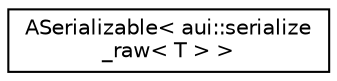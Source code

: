 digraph "Graphical Class Hierarchy"
{
 // LATEX_PDF_SIZE
  edge [fontname="Helvetica",fontsize="10",labelfontname="Helvetica",labelfontsize="10"];
  node [fontname="Helvetica",fontsize="10",shape=record];
  rankdir="LR";
  Node0 [label="ASerializable\< aui::serialize\l_raw\< T \> \>",height=0.2,width=0.4,color="black", fillcolor="white", style="filled",URL="$structASerializable_3_01aui_1_1serialize__raw_3_01T_01_4_01_4.html",tooltip=" "];
}

